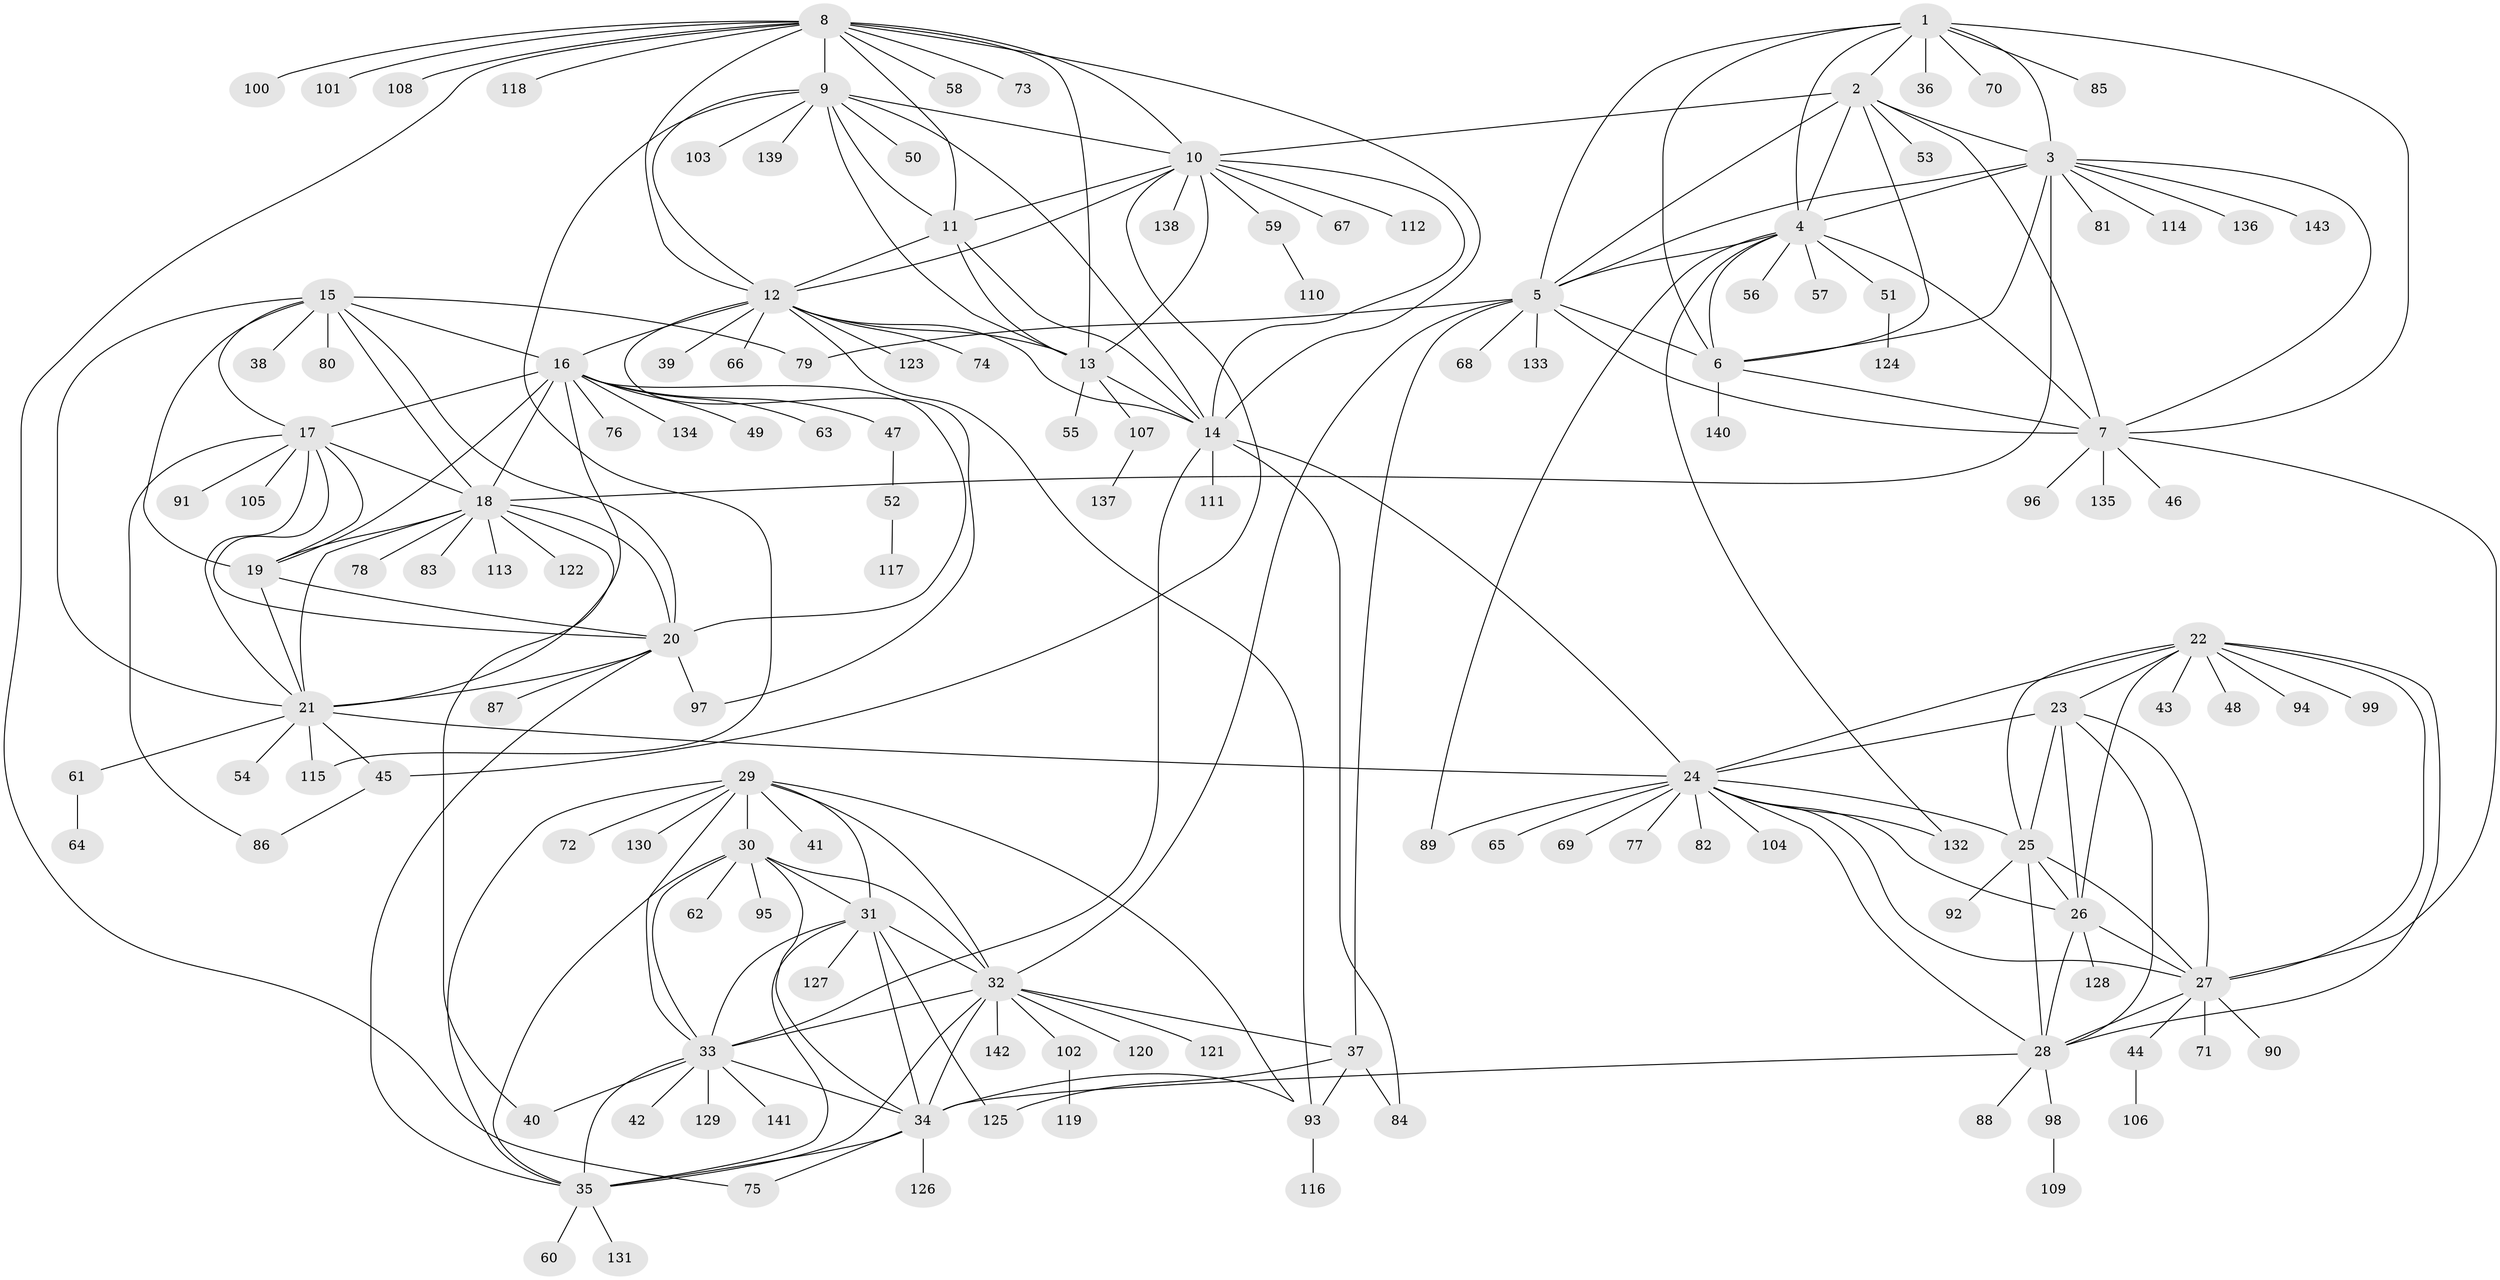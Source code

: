 // coarse degree distribution, {9: 0.0891089108910891, 12: 0.019801980198019802, 1: 0.6336633663366337, 11: 0.0297029702970297, 2: 0.0891089108910891, 8: 0.0297029702970297, 6: 0.0594059405940594, 3: 0.009900990099009901, 5: 0.0297029702970297, 10: 0.009900990099009901}
// Generated by graph-tools (version 1.1) at 2025/37/03/04/25 23:37:40]
// undirected, 143 vertices, 236 edges
graph export_dot {
  node [color=gray90,style=filled];
  1;
  2;
  3;
  4;
  5;
  6;
  7;
  8;
  9;
  10;
  11;
  12;
  13;
  14;
  15;
  16;
  17;
  18;
  19;
  20;
  21;
  22;
  23;
  24;
  25;
  26;
  27;
  28;
  29;
  30;
  31;
  32;
  33;
  34;
  35;
  36;
  37;
  38;
  39;
  40;
  41;
  42;
  43;
  44;
  45;
  46;
  47;
  48;
  49;
  50;
  51;
  52;
  53;
  54;
  55;
  56;
  57;
  58;
  59;
  60;
  61;
  62;
  63;
  64;
  65;
  66;
  67;
  68;
  69;
  70;
  71;
  72;
  73;
  74;
  75;
  76;
  77;
  78;
  79;
  80;
  81;
  82;
  83;
  84;
  85;
  86;
  87;
  88;
  89;
  90;
  91;
  92;
  93;
  94;
  95;
  96;
  97;
  98;
  99;
  100;
  101;
  102;
  103;
  104;
  105;
  106;
  107;
  108;
  109;
  110;
  111;
  112;
  113;
  114;
  115;
  116;
  117;
  118;
  119;
  120;
  121;
  122;
  123;
  124;
  125;
  126;
  127;
  128;
  129;
  130;
  131;
  132;
  133;
  134;
  135;
  136;
  137;
  138;
  139;
  140;
  141;
  142;
  143;
  1 -- 2;
  1 -- 3;
  1 -- 4;
  1 -- 5;
  1 -- 6;
  1 -- 7;
  1 -- 36;
  1 -- 70;
  1 -- 85;
  2 -- 3;
  2 -- 4;
  2 -- 5;
  2 -- 6;
  2 -- 7;
  2 -- 10;
  2 -- 53;
  3 -- 4;
  3 -- 5;
  3 -- 6;
  3 -- 7;
  3 -- 18;
  3 -- 81;
  3 -- 114;
  3 -- 136;
  3 -- 143;
  4 -- 5;
  4 -- 6;
  4 -- 7;
  4 -- 51;
  4 -- 56;
  4 -- 57;
  4 -- 89;
  4 -- 132;
  5 -- 6;
  5 -- 7;
  5 -- 32;
  5 -- 37;
  5 -- 68;
  5 -- 79;
  5 -- 133;
  6 -- 7;
  6 -- 140;
  7 -- 27;
  7 -- 46;
  7 -- 96;
  7 -- 135;
  8 -- 9;
  8 -- 10;
  8 -- 11;
  8 -- 12;
  8 -- 13;
  8 -- 14;
  8 -- 58;
  8 -- 73;
  8 -- 75;
  8 -- 100;
  8 -- 101;
  8 -- 108;
  8 -- 118;
  9 -- 10;
  9 -- 11;
  9 -- 12;
  9 -- 13;
  9 -- 14;
  9 -- 50;
  9 -- 103;
  9 -- 115;
  9 -- 139;
  10 -- 11;
  10 -- 12;
  10 -- 13;
  10 -- 14;
  10 -- 45;
  10 -- 59;
  10 -- 67;
  10 -- 112;
  10 -- 138;
  11 -- 12;
  11 -- 13;
  11 -- 14;
  12 -- 13;
  12 -- 14;
  12 -- 16;
  12 -- 39;
  12 -- 66;
  12 -- 74;
  12 -- 93;
  12 -- 97;
  12 -- 123;
  13 -- 14;
  13 -- 55;
  13 -- 107;
  14 -- 24;
  14 -- 33;
  14 -- 84;
  14 -- 111;
  15 -- 16;
  15 -- 17;
  15 -- 18;
  15 -- 19;
  15 -- 20;
  15 -- 21;
  15 -- 38;
  15 -- 79;
  15 -- 80;
  16 -- 17;
  16 -- 18;
  16 -- 19;
  16 -- 20;
  16 -- 21;
  16 -- 47;
  16 -- 49;
  16 -- 63;
  16 -- 76;
  16 -- 134;
  17 -- 18;
  17 -- 19;
  17 -- 20;
  17 -- 21;
  17 -- 86;
  17 -- 91;
  17 -- 105;
  18 -- 19;
  18 -- 20;
  18 -- 21;
  18 -- 40;
  18 -- 78;
  18 -- 83;
  18 -- 113;
  18 -- 122;
  19 -- 20;
  19 -- 21;
  20 -- 21;
  20 -- 35;
  20 -- 87;
  20 -- 97;
  21 -- 24;
  21 -- 45;
  21 -- 54;
  21 -- 61;
  21 -- 115;
  22 -- 23;
  22 -- 24;
  22 -- 25;
  22 -- 26;
  22 -- 27;
  22 -- 28;
  22 -- 43;
  22 -- 48;
  22 -- 94;
  22 -- 99;
  23 -- 24;
  23 -- 25;
  23 -- 26;
  23 -- 27;
  23 -- 28;
  24 -- 25;
  24 -- 26;
  24 -- 27;
  24 -- 28;
  24 -- 65;
  24 -- 69;
  24 -- 77;
  24 -- 82;
  24 -- 89;
  24 -- 104;
  24 -- 132;
  25 -- 26;
  25 -- 27;
  25 -- 28;
  25 -- 92;
  26 -- 27;
  26 -- 28;
  26 -- 128;
  27 -- 28;
  27 -- 44;
  27 -- 71;
  27 -- 90;
  28 -- 34;
  28 -- 88;
  28 -- 98;
  29 -- 30;
  29 -- 31;
  29 -- 32;
  29 -- 33;
  29 -- 34;
  29 -- 35;
  29 -- 41;
  29 -- 72;
  29 -- 130;
  30 -- 31;
  30 -- 32;
  30 -- 33;
  30 -- 34;
  30 -- 35;
  30 -- 62;
  30 -- 95;
  31 -- 32;
  31 -- 33;
  31 -- 34;
  31 -- 35;
  31 -- 125;
  31 -- 127;
  32 -- 33;
  32 -- 34;
  32 -- 35;
  32 -- 37;
  32 -- 102;
  32 -- 120;
  32 -- 121;
  32 -- 142;
  33 -- 34;
  33 -- 35;
  33 -- 40;
  33 -- 42;
  33 -- 129;
  33 -- 141;
  34 -- 35;
  34 -- 75;
  34 -- 126;
  35 -- 60;
  35 -- 131;
  37 -- 84;
  37 -- 93;
  37 -- 125;
  44 -- 106;
  45 -- 86;
  47 -- 52;
  51 -- 124;
  52 -- 117;
  59 -- 110;
  61 -- 64;
  93 -- 116;
  98 -- 109;
  102 -- 119;
  107 -- 137;
}
